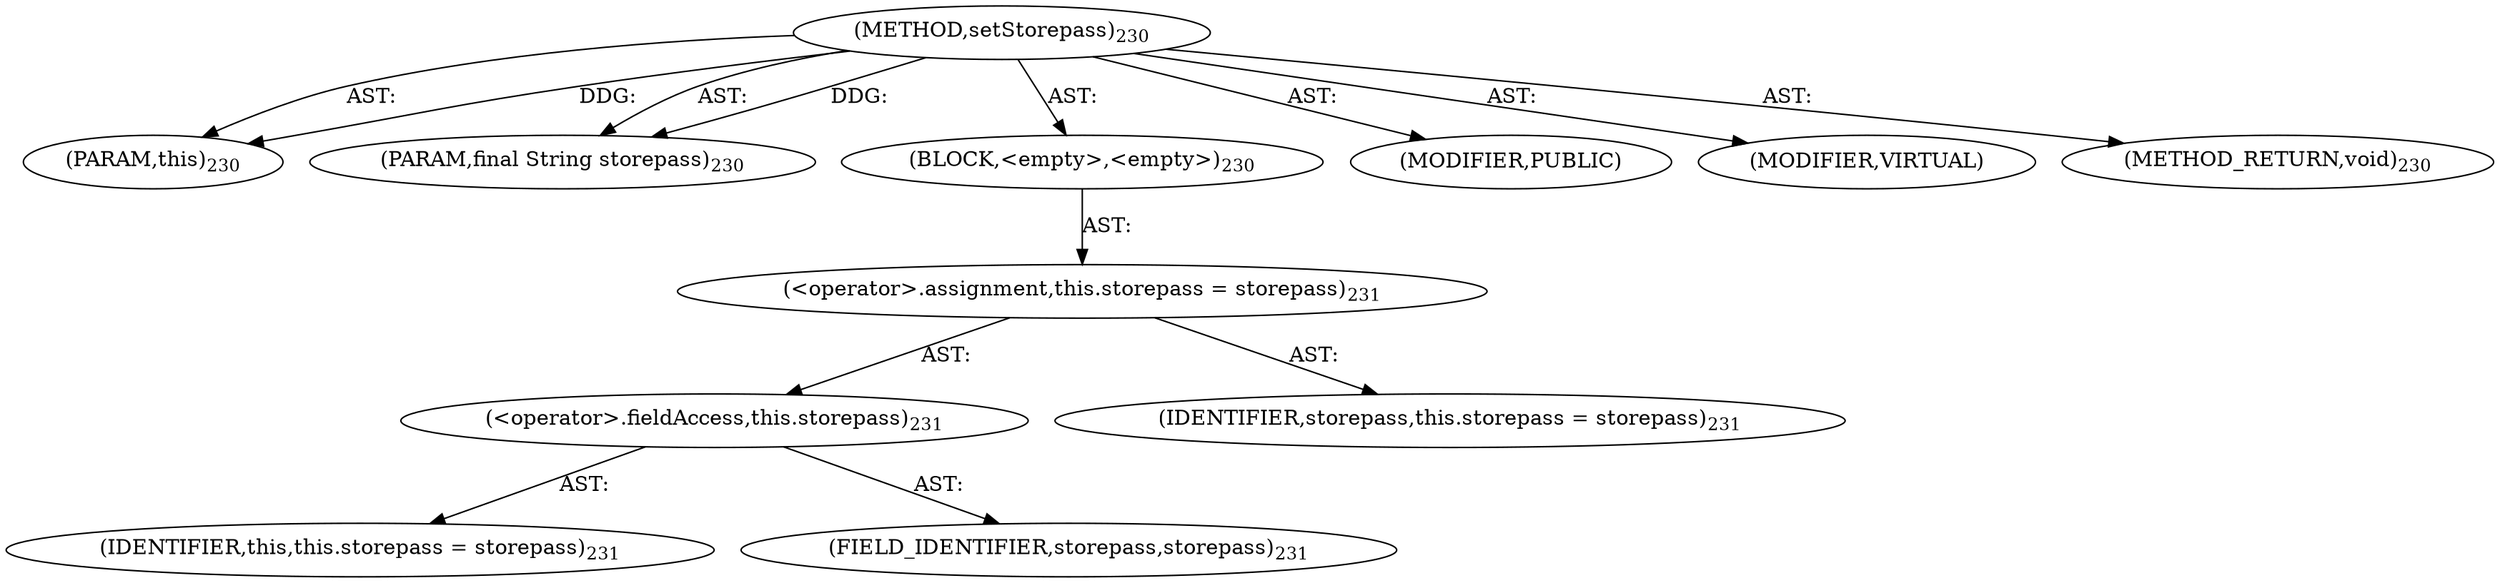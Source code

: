 digraph "setStorepass" {  
"111669149710" [label = <(METHOD,setStorepass)<SUB>230</SUB>> ]
"115964116998" [label = <(PARAM,this)<SUB>230</SUB>> ]
"115964117021" [label = <(PARAM,final String storepass)<SUB>230</SUB>> ]
"25769803800" [label = <(BLOCK,&lt;empty&gt;,&lt;empty&gt;)<SUB>230</SUB>> ]
"30064771168" [label = <(&lt;operator&gt;.assignment,this.storepass = storepass)<SUB>231</SUB>> ]
"30064771169" [label = <(&lt;operator&gt;.fieldAccess,this.storepass)<SUB>231</SUB>> ]
"68719476743" [label = <(IDENTIFIER,this,this.storepass = storepass)<SUB>231</SUB>> ]
"55834574867" [label = <(FIELD_IDENTIFIER,storepass,storepass)<SUB>231</SUB>> ]
"68719476827" [label = <(IDENTIFIER,storepass,this.storepass = storepass)<SUB>231</SUB>> ]
"133143986221" [label = <(MODIFIER,PUBLIC)> ]
"133143986222" [label = <(MODIFIER,VIRTUAL)> ]
"128849018894" [label = <(METHOD_RETURN,void)<SUB>230</SUB>> ]
  "111669149710" -> "115964116998"  [ label = "AST: "] 
  "111669149710" -> "115964117021"  [ label = "AST: "] 
  "111669149710" -> "25769803800"  [ label = "AST: "] 
  "111669149710" -> "133143986221"  [ label = "AST: "] 
  "111669149710" -> "133143986222"  [ label = "AST: "] 
  "111669149710" -> "128849018894"  [ label = "AST: "] 
  "25769803800" -> "30064771168"  [ label = "AST: "] 
  "30064771168" -> "30064771169"  [ label = "AST: "] 
  "30064771168" -> "68719476827"  [ label = "AST: "] 
  "30064771169" -> "68719476743"  [ label = "AST: "] 
  "30064771169" -> "55834574867"  [ label = "AST: "] 
  "111669149710" -> "115964116998"  [ label = "DDG: "] 
  "111669149710" -> "115964117021"  [ label = "DDG: "] 
}
